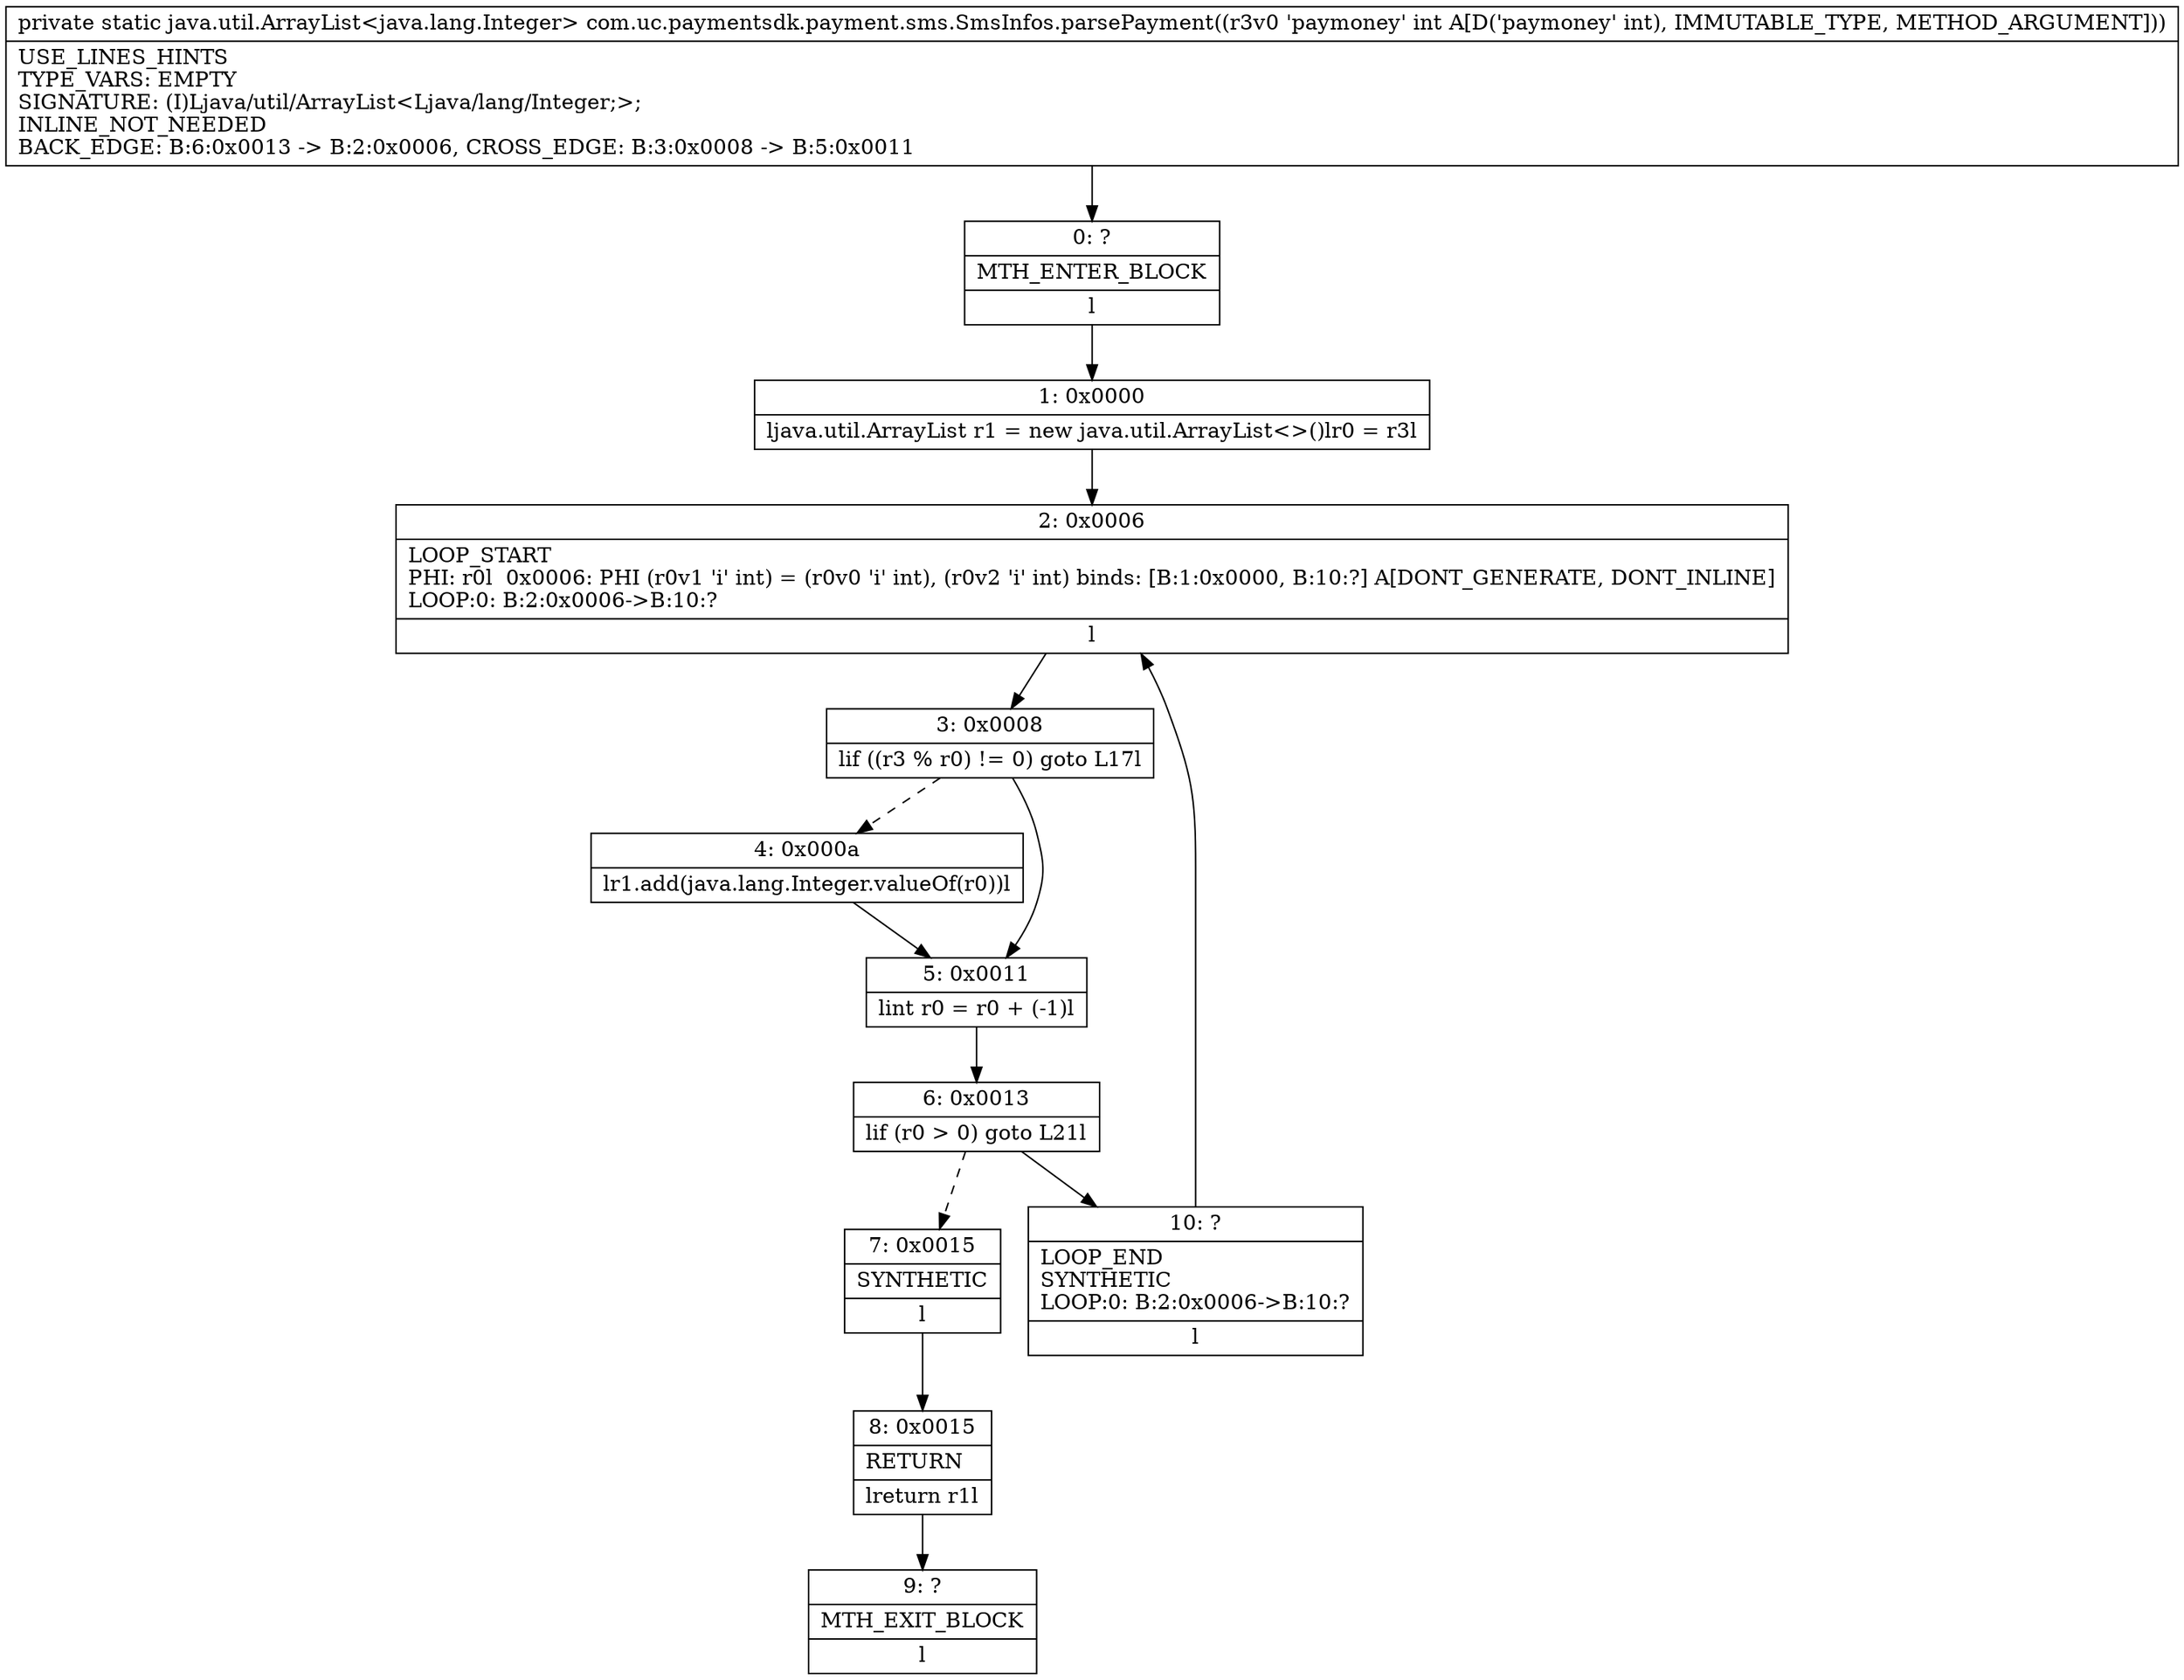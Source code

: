 digraph "CFG forcom.uc.paymentsdk.payment.sms.SmsInfos.parsePayment(I)Ljava\/util\/ArrayList;" {
Node_0 [shape=record,label="{0\:\ ?|MTH_ENTER_BLOCK\l|l}"];
Node_1 [shape=record,label="{1\:\ 0x0000|ljava.util.ArrayList r1 = new java.util.ArrayList\<\>()lr0 = r3l}"];
Node_2 [shape=record,label="{2\:\ 0x0006|LOOP_START\lPHI: r0l  0x0006: PHI (r0v1 'i' int) = (r0v0 'i' int), (r0v2 'i' int) binds: [B:1:0x0000, B:10:?] A[DONT_GENERATE, DONT_INLINE]\lLOOP:0: B:2:0x0006\-\>B:10:?\l|l}"];
Node_3 [shape=record,label="{3\:\ 0x0008|lif ((r3 % r0) != 0) goto L17l}"];
Node_4 [shape=record,label="{4\:\ 0x000a|lr1.add(java.lang.Integer.valueOf(r0))l}"];
Node_5 [shape=record,label="{5\:\ 0x0011|lint r0 = r0 + (\-1)l}"];
Node_6 [shape=record,label="{6\:\ 0x0013|lif (r0 \> 0) goto L21l}"];
Node_7 [shape=record,label="{7\:\ 0x0015|SYNTHETIC\l|l}"];
Node_8 [shape=record,label="{8\:\ 0x0015|RETURN\l|lreturn r1l}"];
Node_9 [shape=record,label="{9\:\ ?|MTH_EXIT_BLOCK\l|l}"];
Node_10 [shape=record,label="{10\:\ ?|LOOP_END\lSYNTHETIC\lLOOP:0: B:2:0x0006\-\>B:10:?\l|l}"];
MethodNode[shape=record,label="{private static java.util.ArrayList\<java.lang.Integer\> com.uc.paymentsdk.payment.sms.SmsInfos.parsePayment((r3v0 'paymoney' int A[D('paymoney' int), IMMUTABLE_TYPE, METHOD_ARGUMENT]))  | USE_LINES_HINTS\lTYPE_VARS: EMPTY\lSIGNATURE: (I)Ljava\/util\/ArrayList\<Ljava\/lang\/Integer;\>;\lINLINE_NOT_NEEDED\lBACK_EDGE: B:6:0x0013 \-\> B:2:0x0006, CROSS_EDGE: B:3:0x0008 \-\> B:5:0x0011\l}"];
MethodNode -> Node_0;
Node_0 -> Node_1;
Node_1 -> Node_2;
Node_2 -> Node_3;
Node_3 -> Node_4[style=dashed];
Node_3 -> Node_5;
Node_4 -> Node_5;
Node_5 -> Node_6;
Node_6 -> Node_7[style=dashed];
Node_6 -> Node_10;
Node_7 -> Node_8;
Node_8 -> Node_9;
Node_10 -> Node_2;
}

